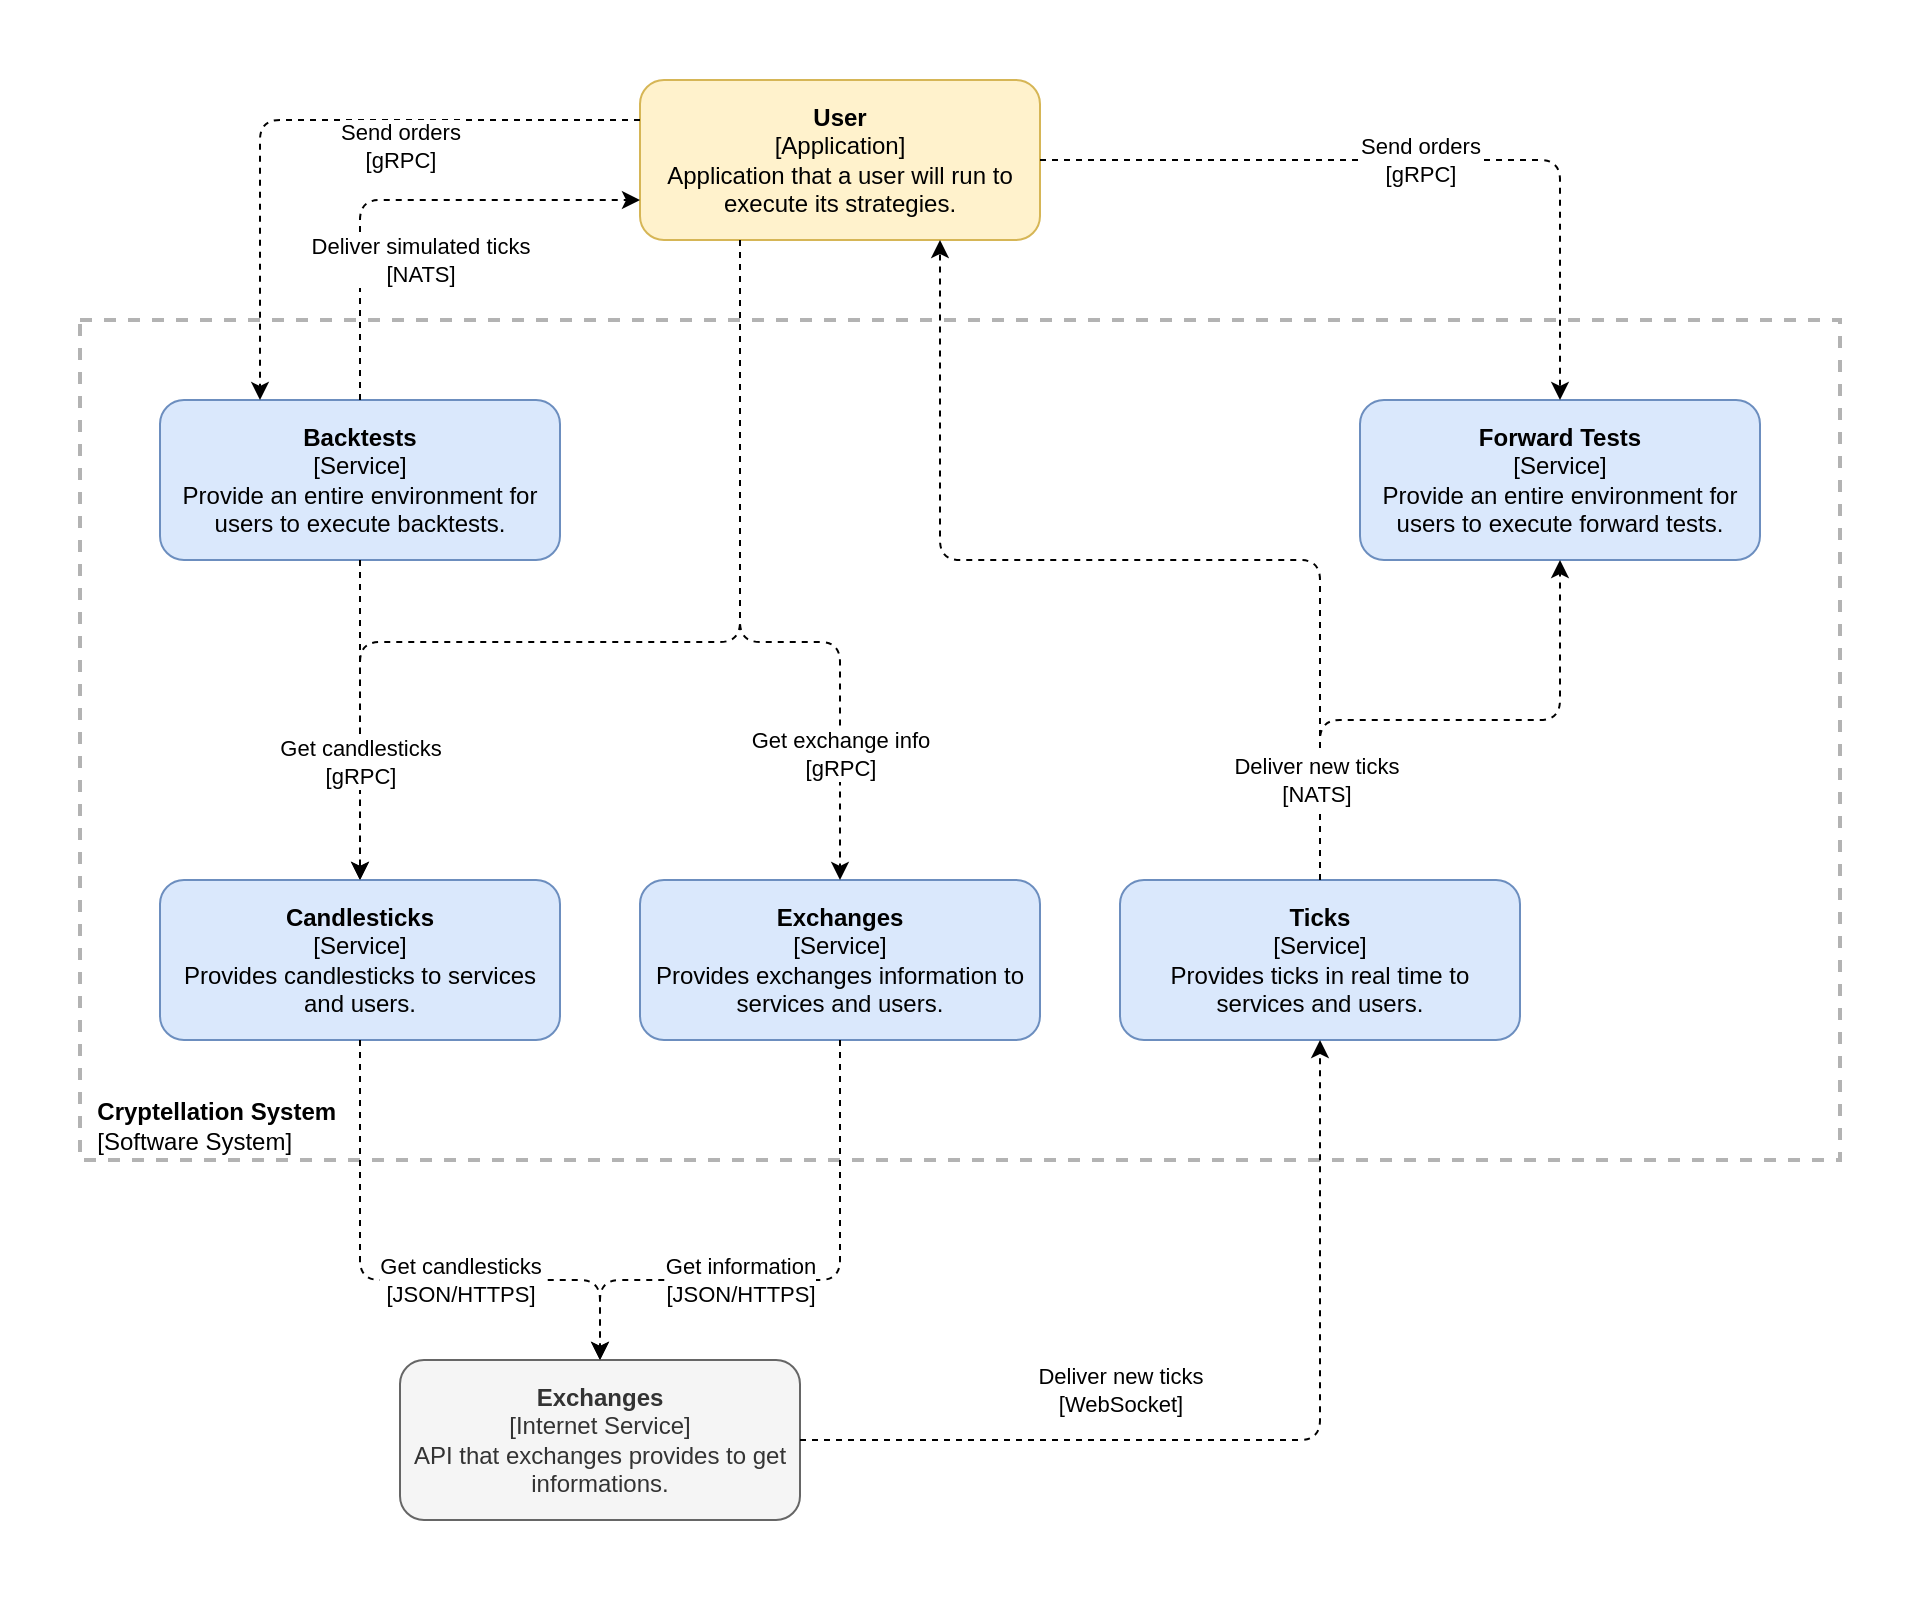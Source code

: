 <mxfile pages="1">
    <diagram id="oxqNLMTQGE4kuDsFMKYy" name="Page-1">
        <mxGraphModel dx="1860" dy="2122" grid="1" gridSize="10" guides="1" tooltips="1" connect="1" arrows="1" fold="1" page="1" pageScale="1" pageWidth="827" pageHeight="1169" math="0" shadow="0">
            <root>
                <mxCell id="0"/>
                <mxCell id="1" parent="0"/>
                <mxCell id="40" value="" style="rounded=1;whiteSpace=wrap;html=1;strokeColor=none;" vertex="1" parent="1">
                    <mxGeometry x="120" y="-160" width="960" height="800" as="geometry"/>
                </mxCell>
                <mxCell id="37" value="&lt;b&gt;&amp;nbsp; Cryptellation System&lt;br&gt;&amp;nbsp; &lt;/b&gt;[Software System]" style="rounded=0;whiteSpace=wrap;html=1;fillColor=none;dashed=1;align=left;verticalAlign=bottom;gradientColor=none;strokeColor=#B3B3B3;strokeWidth=2;" parent="1" vertex="1">
                    <mxGeometry x="160" width="880" height="420" as="geometry"/>
                </mxCell>
                <mxCell id="33" value="" style="endArrow=classic;html=1;edgeStyle=orthogonalEdgeStyle;dashed=1;exitX=0.25;exitY=1;exitDx=0;exitDy=0;" parent="1" source="14" edge="1">
                    <mxGeometry width="50" height="50" relative="1" as="geometry">
                        <mxPoint x="840" y="190" as="sourcePoint"/>
                        <mxPoint x="300" y="280" as="targetPoint"/>
                        <Array as="points">
                            <mxPoint x="490" y="161"/>
                            <mxPoint x="300" y="161"/>
                        </Array>
                    </mxGeometry>
                </mxCell>
                <mxCell id="4" value="&lt;b&gt;Candlesticks&lt;/b&gt;&lt;br&gt;[Service]&lt;br&gt;Provides candlesticks to services and users." style="rounded=1;whiteSpace=wrap;html=1;fillColor=#dae8fc;strokeColor=#6c8ebf;" parent="1" vertex="1">
                    <mxGeometry x="200" y="280" width="200" height="80" as="geometry"/>
                </mxCell>
                <mxCell id="5" value="&lt;b&gt;Exchanges&lt;/b&gt;&lt;br&gt;[Service]&lt;br&gt;Provides exchanges information to services and users." style="rounded=1;whiteSpace=wrap;html=1;fillColor=#dae8fc;strokeColor=#6c8ebf;" parent="1" vertex="1">
                    <mxGeometry x="440" y="280" width="200" height="80" as="geometry"/>
                </mxCell>
                <mxCell id="7" value="Get candlesticks&lt;br style=&quot;font-size: 11px;&quot;&gt;[JSON/HTTPS]" style="endArrow=classic;html=1;exitX=0.5;exitY=1;exitDx=0;exitDy=0;entryX=0.5;entryY=0;entryDx=0;entryDy=0;edgeStyle=orthogonalEdgeStyle;dashed=1;fontSize=11;" parent="1" source="4" target="8" edge="1">
                    <mxGeometry x="0.214" width="50" height="50" relative="1" as="geometry">
                        <mxPoint x="123" y="650" as="sourcePoint"/>
                        <mxPoint x="198" y="516" as="targetPoint"/>
                        <Array as="points">
                            <mxPoint x="300" y="480"/>
                            <mxPoint x="420" y="480"/>
                        </Array>
                        <mxPoint as="offset"/>
                    </mxGeometry>
                </mxCell>
                <mxCell id="8" value="&lt;b&gt;Exchanges&lt;/b&gt;&lt;br&gt;[Internet Service]&lt;br&gt;API that exchanges provides to get informations." style="rounded=1;whiteSpace=wrap;html=1;fillColor=#f5f5f5;strokeColor=#666666;fontColor=#333333;" parent="1" vertex="1">
                    <mxGeometry x="320" y="520" width="200" height="80" as="geometry"/>
                </mxCell>
                <mxCell id="9" value="" style="endArrow=classic;html=1;exitX=0.5;exitY=1;exitDx=0;exitDy=0;entryX=0.5;entryY=0;entryDx=0;entryDy=0;edgeStyle=orthogonalEdgeStyle;dashed=1;" parent="1" source="5" target="8" edge="1">
                    <mxGeometry width="50" height="50" relative="1" as="geometry">
                        <mxPoint x="303" y="420" as="sourcePoint"/>
                        <mxPoint x="303" y="520" as="targetPoint"/>
                        <Array as="points">
                            <mxPoint x="540" y="480"/>
                            <mxPoint x="420" y="480"/>
                        </Array>
                    </mxGeometry>
                </mxCell>
                <mxCell id="10" value="Get&amp;nbsp;information&lt;br style=&quot;font-size: 11px;&quot;&gt;[JSON/HTTPS]" style="text;html=1;resizable=0;points=[];align=center;verticalAlign=middle;labelBackgroundColor=#ffffff;fontSize=11;" parent="9" vertex="1" connectable="0">
                    <mxGeometry x="0.259" y="-1" relative="1" as="geometry">
                        <mxPoint x="6" y="1" as="offset"/>
                    </mxGeometry>
                </mxCell>
                <mxCell id="11" value="&lt;b&gt;Ticks&lt;/b&gt;&lt;br&gt;[Service]&lt;br&gt;Provides ticks in real time to&lt;br&gt;services and users." style="rounded=1;whiteSpace=wrap;html=1;fillColor=#dae8fc;strokeColor=#6c8ebf;" parent="1" vertex="1">
                    <mxGeometry x="680" y="280" width="200" height="80" as="geometry"/>
                </mxCell>
                <mxCell id="12" value="" style="endArrow=classic;html=1;exitX=1;exitY=0.5;exitDx=0;exitDy=0;entryX=0.5;entryY=1;entryDx=0;entryDy=0;edgeStyle=orthogonalEdgeStyle;dashed=1;" parent="1" source="8" target="11" edge="1">
                    <mxGeometry width="50" height="50" relative="1" as="geometry">
                        <mxPoint x="543" y="380" as="sourcePoint"/>
                        <mxPoint x="423" y="450" as="targetPoint"/>
                    </mxGeometry>
                </mxCell>
                <mxCell id="13" value="Deliver new ticks&lt;br style=&quot;font-size: 11px;&quot;&gt;[WebSocket]" style="text;html=1;resizable=0;points=[];align=center;verticalAlign=middle;labelBackgroundColor=#ffffff;fontSize=11;" parent="12" vertex="1" connectable="0">
                    <mxGeometry x="0.259" y="-1" relative="1" as="geometry">
                        <mxPoint x="-101" y="4" as="offset"/>
                    </mxGeometry>
                </mxCell>
                <mxCell id="14" value="&lt;b&gt;User&lt;/b&gt;&lt;br&gt;[Application]&lt;br&gt;Application that a user will run to execute its strategies." style="rounded=1;whiteSpace=wrap;html=1;fillColor=#fff2cc;strokeColor=#d6b656;" parent="1" vertex="1">
                    <mxGeometry x="440" y="-120" width="200" height="80" as="geometry"/>
                </mxCell>
                <mxCell id="15" value="&lt;b&gt;Backtests&lt;/b&gt;&lt;br&gt;[Service]&lt;br&gt;Provide an entire environment for users to execute backtests." style="rounded=1;whiteSpace=wrap;html=1;fillColor=#dae8fc;strokeColor=#6c8ebf;" parent="1" vertex="1">
                    <mxGeometry x="200" y="40" width="200" height="80" as="geometry"/>
                </mxCell>
                <mxCell id="16" value="Get candlesticks&lt;br&gt;[gRPC]" style="endArrow=classic;html=1;exitX=0.5;exitY=1;exitDx=0;exitDy=0;entryX=0.5;entryY=0;entryDx=0;entryDy=0;edgeStyle=orthogonalEdgeStyle;dashed=1;labelBackgroundColor=default;" parent="1" source="15" target="4" edge="1">
                    <mxGeometry x="0.254" width="50" height="50" relative="1" as="geometry">
                        <mxPoint x="303" y="380" as="sourcePoint"/>
                        <mxPoint x="423" y="450" as="targetPoint"/>
                        <mxPoint as="offset"/>
                    </mxGeometry>
                </mxCell>
                <mxCell id="17" value="&lt;b&gt;Forward Tests&lt;/b&gt;&lt;br&gt;[Service]&lt;br&gt;Provide an entire environment for users to execute forward tests." style="rounded=1;whiteSpace=wrap;html=1;fillColor=#dae8fc;strokeColor=#6c8ebf;" parent="1" vertex="1">
                    <mxGeometry x="800" y="40" width="200" height="80" as="geometry"/>
                </mxCell>
                <mxCell id="22" value="" style="endArrow=classic;html=1;exitX=0.5;exitY=0;exitDx=0;exitDy=0;entryX=0.5;entryY=1;entryDx=0;entryDy=0;edgeStyle=orthogonalEdgeStyle;dashed=1;shadow=0;" parent="1" source="11" target="17" edge="1">
                    <mxGeometry width="50" height="50" relative="1" as="geometry">
                        <mxPoint x="533.176" y="499.882" as="sourcePoint"/>
                        <mxPoint x="800.235" y="379.882" as="targetPoint"/>
                    </mxGeometry>
                </mxCell>
                <mxCell id="25" value="" style="endArrow=classic;html=1;exitX=0;exitY=0.25;exitDx=0;exitDy=0;entryX=0.25;entryY=0;entryDx=0;entryDy=0;edgeStyle=orthogonalEdgeStyle;dashed=1;" parent="1" source="14" target="15" edge="1">
                    <mxGeometry width="50" height="50" relative="1" as="geometry">
                        <mxPoint x="890.235" y="329.882" as="sourcePoint"/>
                        <mxPoint x="1099.647" y="269.882" as="targetPoint"/>
                        <Array as="points">
                            <mxPoint x="250" y="-100"/>
                        </Array>
                    </mxGeometry>
                </mxCell>
                <mxCell id="26" value="Send orders&lt;br style=&quot;font-size: 11px;&quot;&gt;[gRPC]" style="text;html=1;resizable=0;points=[];align=center;verticalAlign=middle;labelBackgroundColor=#ffffff;fontSize=11;" parent="25" vertex="1" connectable="0">
                    <mxGeometry x="0.259" y="-1" relative="1" as="geometry">
                        <mxPoint x="71" y="-5" as="offset"/>
                    </mxGeometry>
                </mxCell>
                <mxCell id="27" value="Send orders&lt;br&gt;[gRPC]" style="endArrow=classic;html=1;exitX=1;exitY=0.5;exitDx=0;exitDy=0;edgeStyle=orthogonalEdgeStyle;dashed=1;entryX=0.5;entryY=0;entryDx=0;entryDy=0;" parent="1" source="14" target="17" edge="1">
                    <mxGeometry width="50" height="50" relative="1" as="geometry">
                        <mxPoint x="1150.235" y="189.882" as="sourcePoint"/>
                        <mxPoint x="310.235" y="129.882" as="targetPoint"/>
                        <Array as="points">
                            <mxPoint x="900" y="-80"/>
                        </Array>
                    </mxGeometry>
                </mxCell>
                <mxCell id="34" value="Get exchange info&lt;br&gt;[gRPC]" style="endArrow=classic;html=1;edgeStyle=orthogonalEdgeStyle;dashed=1;entryX=0.5;entryY=0;entryDx=0;entryDy=0;exitX=0.25;exitY=1;exitDx=0;exitDy=0;" parent="1" source="14" target="5" edge="1">
                    <mxGeometry x="0.657" width="50" height="50" relative="1" as="geometry">
                        <mxPoint x="870" y="210" as="sourcePoint"/>
                        <mxPoint x="310.333" y="289.667" as="targetPoint"/>
                        <Array as="points">
                            <mxPoint x="490" y="161"/>
                            <mxPoint x="540" y="161"/>
                        </Array>
                        <mxPoint as="offset"/>
                    </mxGeometry>
                </mxCell>
                <mxCell id="35" value="" style="endArrow=classic;html=1;exitX=0.5;exitY=0;exitDx=0;exitDy=0;entryX=0.75;entryY=1;entryDx=0;entryDy=0;edgeStyle=orthogonalEdgeStyle;dashed=1;" parent="1" source="11" target="14" edge="1">
                    <mxGeometry width="50" height="50" relative="1" as="geometry">
                        <mxPoint x="790.333" y="289.667" as="sourcePoint"/>
                        <mxPoint x="540.333" y="129.667" as="targetPoint"/>
                    </mxGeometry>
                </mxCell>
                <mxCell id="36" value="Deliver new ticks&lt;br style=&quot;font-size: 11px;&quot;&gt;[NATS]" style="text;html=1;resizable=0;points=[];align=center;verticalAlign=middle;labelBackgroundColor=#ffffff;fontSize=11;" parent="35" vertex="1" connectable="0">
                    <mxGeometry x="0.259" y="-1" relative="1" as="geometry">
                        <mxPoint x="158.5" y="110.5" as="offset"/>
                    </mxGeometry>
                </mxCell>
                <mxCell id="38" value="" style="endArrow=classic;html=1;exitX=0.5;exitY=0;exitDx=0;exitDy=0;entryX=0;entryY=0.75;entryDx=0;entryDy=0;edgeStyle=orthogonalEdgeStyle;dashed=1;" parent="1" source="15" target="14" edge="1">
                    <mxGeometry width="50" height="50" relative="1" as="geometry">
                        <mxPoint x="450" y="-70" as="sourcePoint"/>
                        <mxPoint x="260" y="50" as="targetPoint"/>
                        <Array as="points">
                            <mxPoint x="300" y="-60"/>
                        </Array>
                    </mxGeometry>
                </mxCell>
                <mxCell id="39" value="Deliver simulated ticks&lt;br style=&quot;font-size: 11px;&quot;&gt;[NATS]" style="text;html=1;resizable=0;points=[];align=center;verticalAlign=middle;labelBackgroundColor=#ffffff;fontSize=11;" parent="38" vertex="1" connectable="0">
                    <mxGeometry x="0.259" y="-1" relative="1" as="geometry">
                        <mxPoint x="-21" y="29" as="offset"/>
                    </mxGeometry>
                </mxCell>
            </root>
        </mxGraphModel>
    </diagram>
</mxfile>
